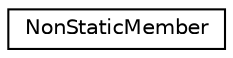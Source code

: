 digraph "Graphical Class Hierarchy"
{
  edge [fontname="Helvetica",fontsize="10",labelfontname="Helvetica",labelfontsize="10"];
  node [fontname="Helvetica",fontsize="10",shape=record];
  rankdir="LR";
  Node0 [label="NonStaticMember",height=0.2,width=0.4,color="black", fillcolor="white", style="filled",URL="$struct_non_static_member.html"];
}
